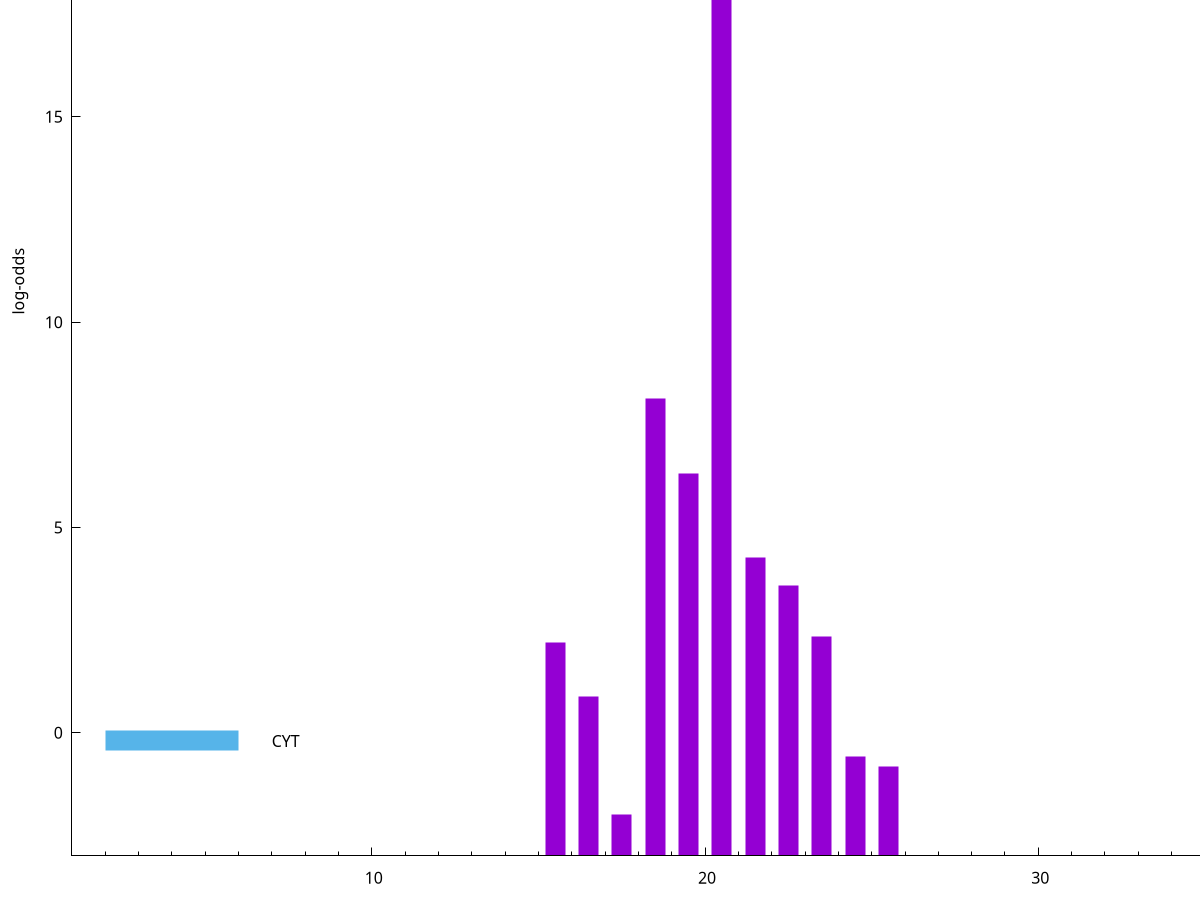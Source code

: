 set title "LipoP predictions for SRR4017849.gff"
set size 2., 1.4
set xrange [1:70] 
set mxtics 10
set yrange [-3:25]
set y2range [0:28]
set ylabel "log-odds"
set term postscript eps color solid "Helvetica" 30
set output "SRR4017849.gff21.eps"
set arrow from 2,20.8497 to 6,20.8497 nohead lt 1 lw 20
set label "SpI" at 7,20.8497
set arrow from 2,-0.200913 to 6,-0.200913 nohead lt 3 lw 20
set label "CYT" at 7,-0.200913
set arrow from 2,20.8497 to 6,20.8497 nohead lt 1 lw 20
set label "SpI" at 7,20.8497
# NOTE: The scores below are the log-odds scores with the threshold
# NOTE: subtracted (a hack to make gnuplot make the histogram all
# NOTE: look nice).
plot "-" axes x1y2 title "" with impulses lt 1 lw 20
20.500000 23.849400
18.500000 11.151300
19.500000 9.310250
21.500000 7.274970
22.500000 6.578280
23.500000 5.343070
15.500000 5.199140
16.500000 3.887606
24.500000 2.412006
25.500000 2.187776
17.500000 1.000090
e
exit
